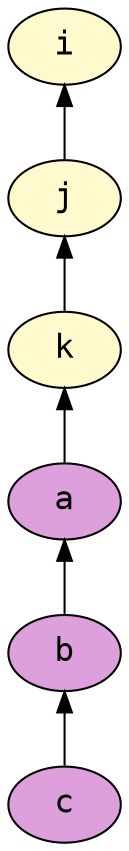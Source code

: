 digraph AST {
node [style=filled fontname=Courier fontsize=16];
edge [dir=back];
0[label="i" fillcolor="lemonchiffon"];1[label="j" fillcolor="lemonchiffon"];0 -> 1;
2[label="k" fillcolor="lemonchiffon"];1 -> 2;
3[label="a" fillcolor="plum"];2 -> 3;
4[label="b" fillcolor="plum"];3 -> 4;
5[label="c" fillcolor="plum"];4 -> 5;
}
